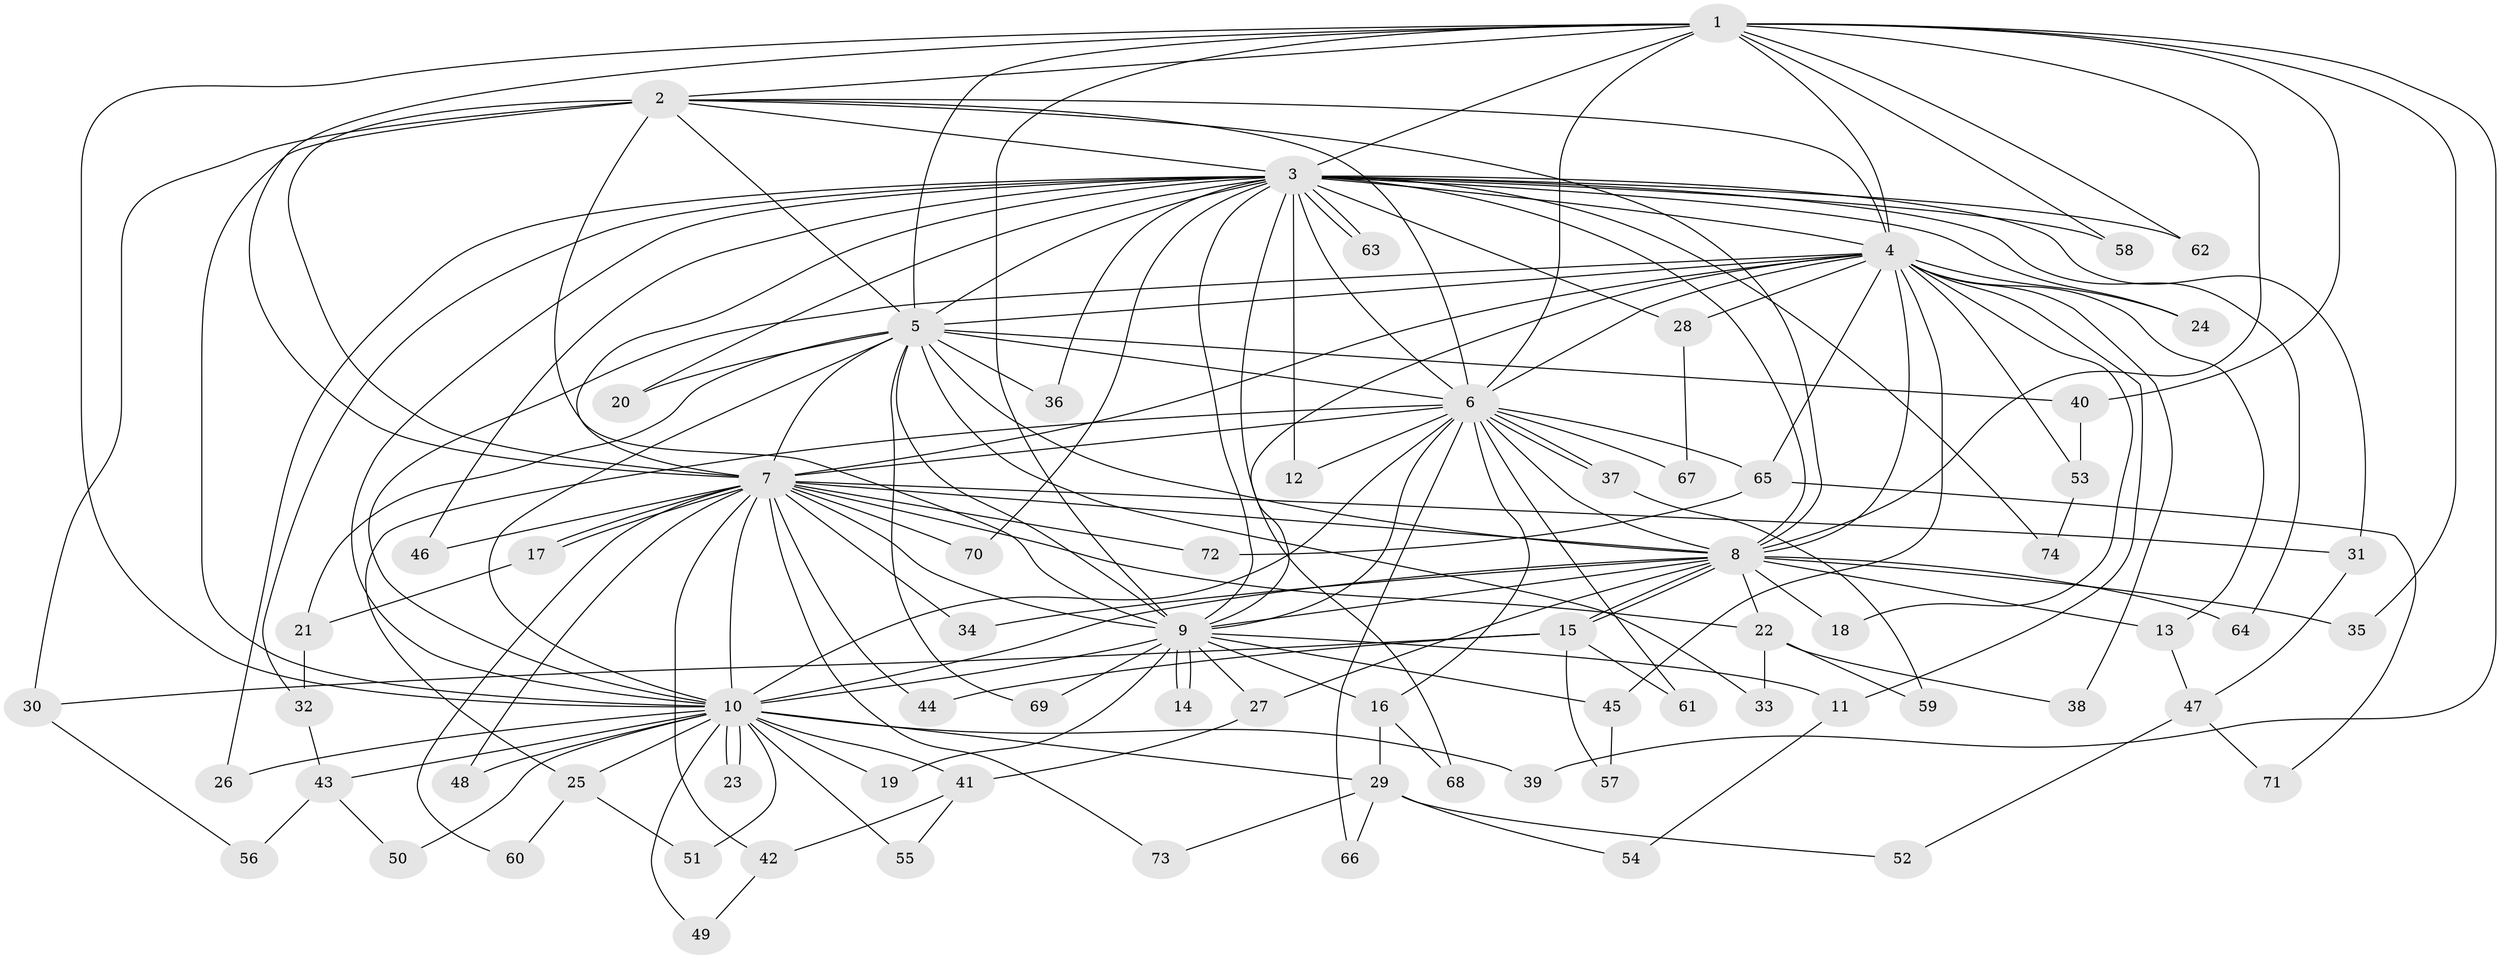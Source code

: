 // coarse degree distribution, {7: 0.05405405405405406, 9: 0.02702702702702703, 18: 0.02702702702702703, 15: 0.02702702702702703, 13: 0.05405405405405406, 11: 0.05405405405405406, 17: 0.02702702702702703, 5: 0.05405405405405406, 1: 0.08108108108108109, 6: 0.02702702702702703, 4: 0.10810810810810811, 2: 0.35135135135135137, 3: 0.10810810810810811}
// Generated by graph-tools (version 1.1) at 2025/49/03/04/25 22:49:36]
// undirected, 74 vertices, 173 edges
graph export_dot {
  node [color=gray90,style=filled];
  1;
  2;
  3;
  4;
  5;
  6;
  7;
  8;
  9;
  10;
  11;
  12;
  13;
  14;
  15;
  16;
  17;
  18;
  19;
  20;
  21;
  22;
  23;
  24;
  25;
  26;
  27;
  28;
  29;
  30;
  31;
  32;
  33;
  34;
  35;
  36;
  37;
  38;
  39;
  40;
  41;
  42;
  43;
  44;
  45;
  46;
  47;
  48;
  49;
  50;
  51;
  52;
  53;
  54;
  55;
  56;
  57;
  58;
  59;
  60;
  61;
  62;
  63;
  64;
  65;
  66;
  67;
  68;
  69;
  70;
  71;
  72;
  73;
  74;
  1 -- 2;
  1 -- 3;
  1 -- 4;
  1 -- 5;
  1 -- 6;
  1 -- 7;
  1 -- 8;
  1 -- 9;
  1 -- 10;
  1 -- 35;
  1 -- 39;
  1 -- 40;
  1 -- 58;
  1 -- 62;
  2 -- 3;
  2 -- 4;
  2 -- 5;
  2 -- 6;
  2 -- 7;
  2 -- 8;
  2 -- 9;
  2 -- 10;
  2 -- 30;
  3 -- 4;
  3 -- 5;
  3 -- 6;
  3 -- 7;
  3 -- 8;
  3 -- 9;
  3 -- 10;
  3 -- 12;
  3 -- 20;
  3 -- 24;
  3 -- 26;
  3 -- 28;
  3 -- 31;
  3 -- 32;
  3 -- 36;
  3 -- 46;
  3 -- 58;
  3 -- 62;
  3 -- 63;
  3 -- 63;
  3 -- 64;
  3 -- 68;
  3 -- 70;
  3 -- 74;
  4 -- 5;
  4 -- 6;
  4 -- 7;
  4 -- 8;
  4 -- 9;
  4 -- 10;
  4 -- 11;
  4 -- 13;
  4 -- 18;
  4 -- 24;
  4 -- 28;
  4 -- 38;
  4 -- 45;
  4 -- 53;
  4 -- 65;
  5 -- 6;
  5 -- 7;
  5 -- 8;
  5 -- 9;
  5 -- 10;
  5 -- 20;
  5 -- 21;
  5 -- 33;
  5 -- 36;
  5 -- 40;
  5 -- 69;
  6 -- 7;
  6 -- 8;
  6 -- 9;
  6 -- 10;
  6 -- 12;
  6 -- 16;
  6 -- 25;
  6 -- 37;
  6 -- 37;
  6 -- 61;
  6 -- 65;
  6 -- 66;
  6 -- 67;
  7 -- 8;
  7 -- 9;
  7 -- 10;
  7 -- 17;
  7 -- 17;
  7 -- 22;
  7 -- 31;
  7 -- 34;
  7 -- 42;
  7 -- 44;
  7 -- 46;
  7 -- 48;
  7 -- 60;
  7 -- 70;
  7 -- 72;
  7 -- 73;
  8 -- 9;
  8 -- 10;
  8 -- 13;
  8 -- 15;
  8 -- 15;
  8 -- 18;
  8 -- 22;
  8 -- 27;
  8 -- 34;
  8 -- 35;
  8 -- 64;
  9 -- 10;
  9 -- 11;
  9 -- 14;
  9 -- 14;
  9 -- 16;
  9 -- 19;
  9 -- 27;
  9 -- 45;
  9 -- 69;
  10 -- 19;
  10 -- 23;
  10 -- 23;
  10 -- 25;
  10 -- 26;
  10 -- 29;
  10 -- 39;
  10 -- 41;
  10 -- 43;
  10 -- 48;
  10 -- 49;
  10 -- 50;
  10 -- 51;
  10 -- 55;
  11 -- 54;
  13 -- 47;
  15 -- 30;
  15 -- 44;
  15 -- 57;
  15 -- 61;
  16 -- 29;
  16 -- 68;
  17 -- 21;
  21 -- 32;
  22 -- 33;
  22 -- 38;
  22 -- 59;
  25 -- 51;
  25 -- 60;
  27 -- 41;
  28 -- 67;
  29 -- 52;
  29 -- 54;
  29 -- 66;
  29 -- 73;
  30 -- 56;
  31 -- 47;
  32 -- 43;
  37 -- 59;
  40 -- 53;
  41 -- 42;
  41 -- 55;
  42 -- 49;
  43 -- 50;
  43 -- 56;
  45 -- 57;
  47 -- 52;
  47 -- 71;
  53 -- 74;
  65 -- 71;
  65 -- 72;
}
